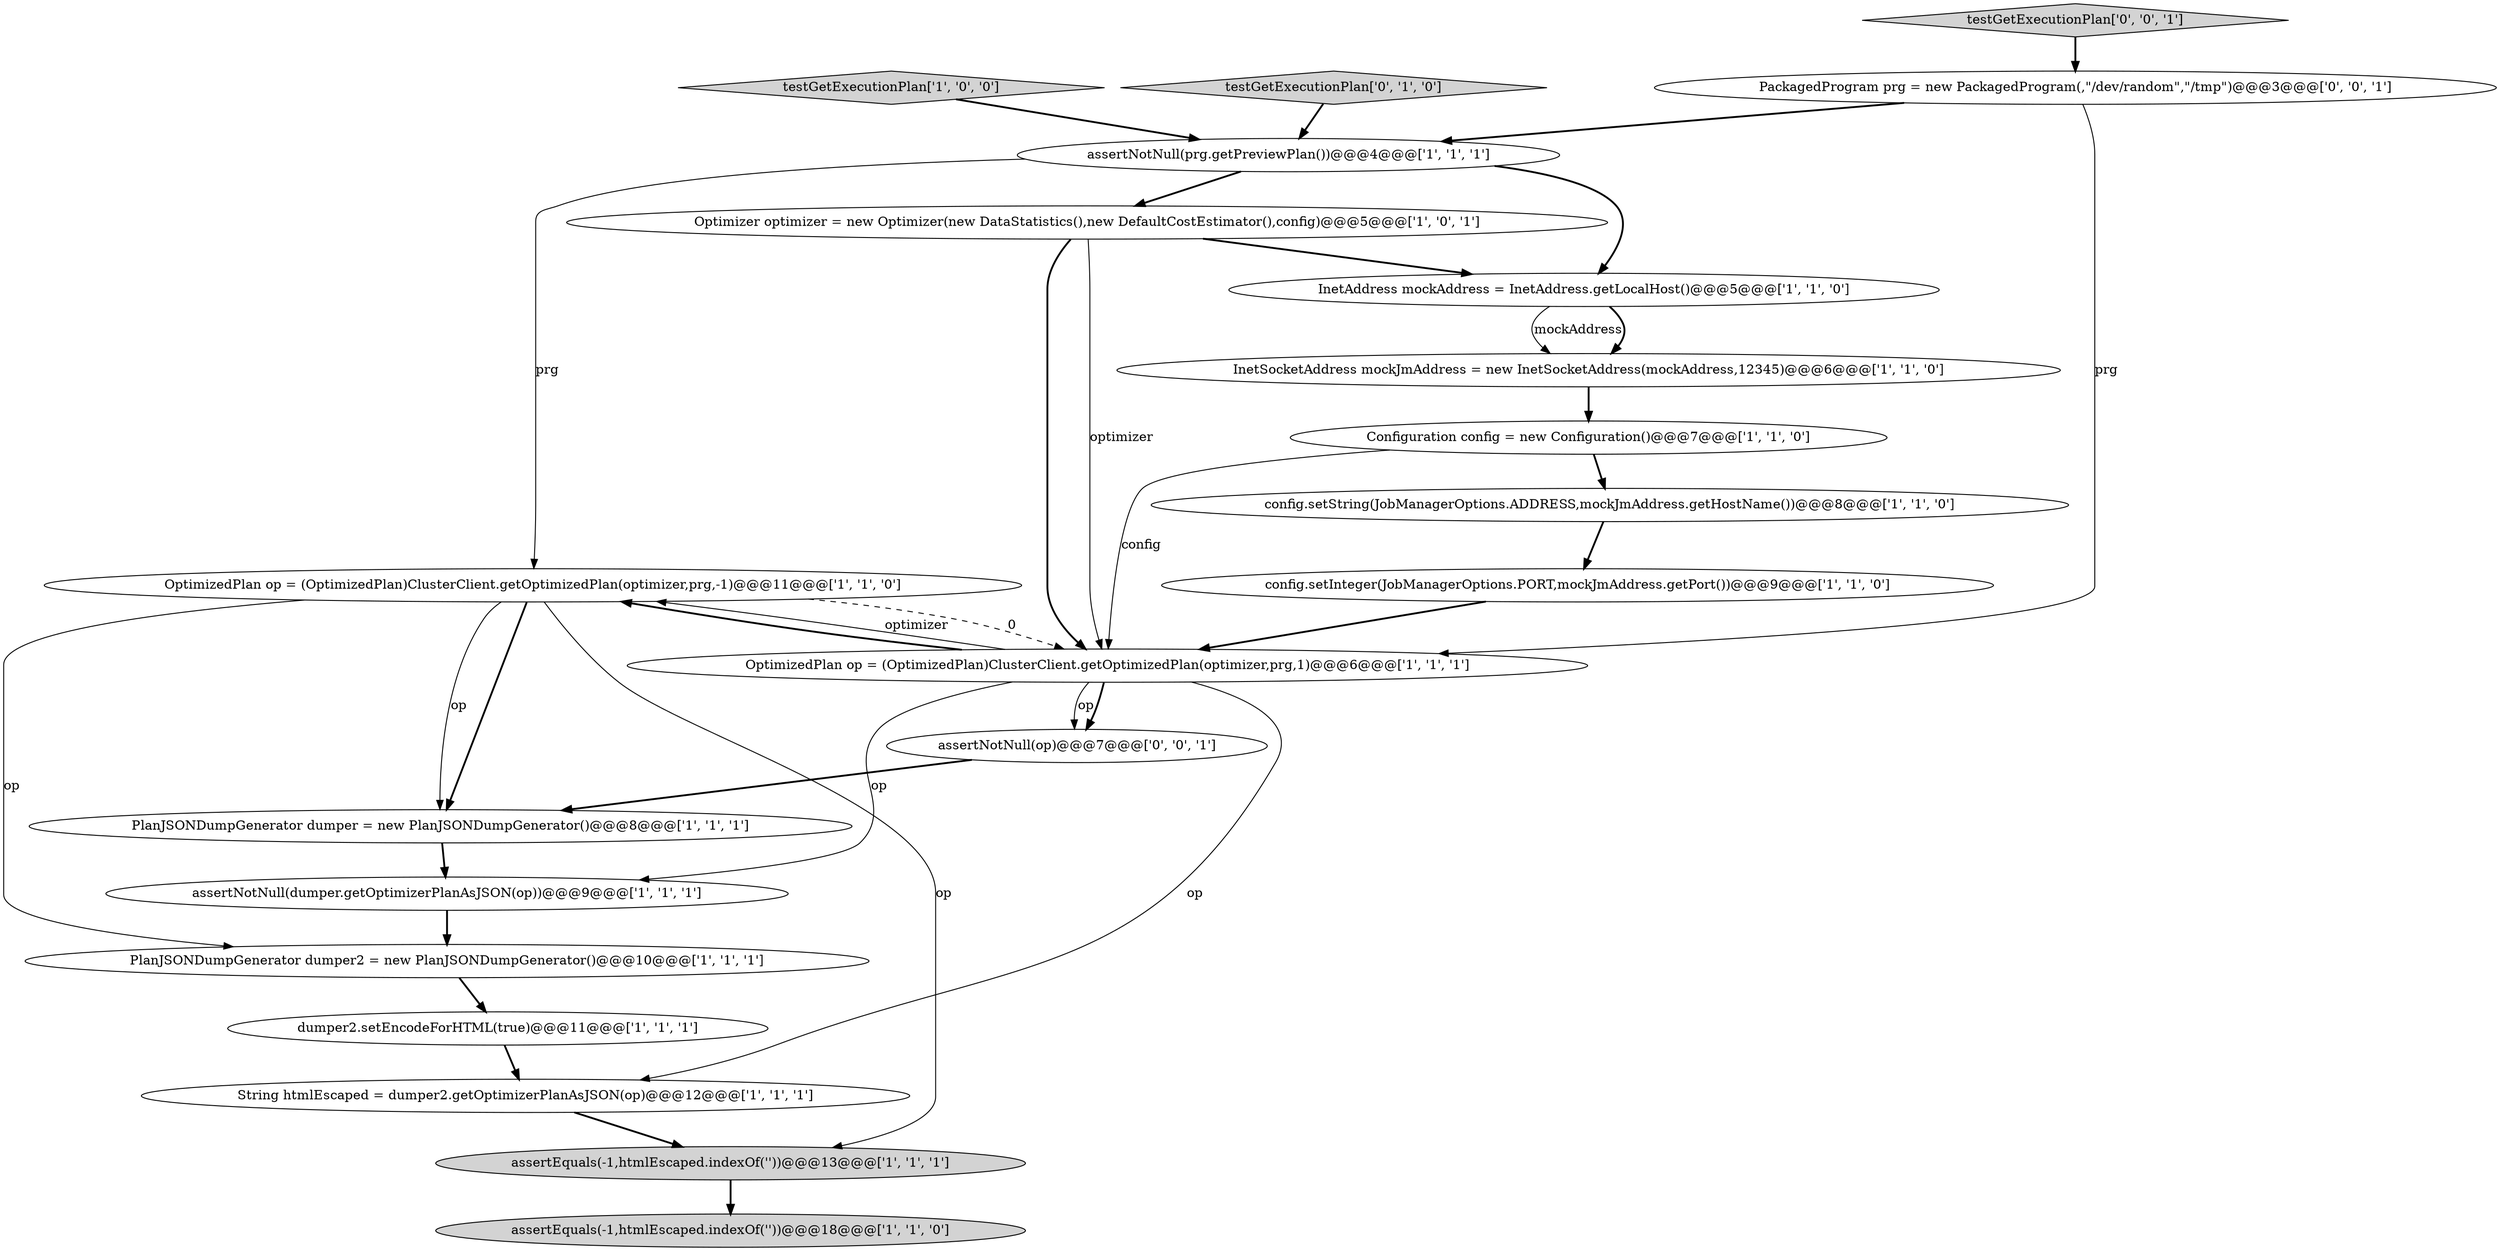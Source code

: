 digraph {
20 [style = filled, label = "assertNotNull(op)@@@7@@@['0', '0', '1']", fillcolor = white, shape = ellipse image = "AAA0AAABBB3BBB"];
6 [style = filled, label = "assertNotNull(prg.getPreviewPlan())@@@4@@@['1', '1', '1']", fillcolor = white, shape = ellipse image = "AAA0AAABBB1BBB"];
11 [style = filled, label = "Configuration config = new Configuration()@@@7@@@['1', '1', '0']", fillcolor = white, shape = ellipse image = "AAA0AAABBB1BBB"];
13 [style = filled, label = "OptimizedPlan op = (OptimizedPlan)ClusterClient.getOptimizedPlan(optimizer,prg,1)@@@6@@@['1', '1', '1']", fillcolor = white, shape = ellipse image = "AAA0AAABBB1BBB"];
14 [style = filled, label = "assertNotNull(dumper.getOptimizerPlanAsJSON(op))@@@9@@@['1', '1', '1']", fillcolor = white, shape = ellipse image = "AAA0AAABBB1BBB"];
4 [style = filled, label = "PlanJSONDumpGenerator dumper2 = new PlanJSONDumpGenerator()@@@10@@@['1', '1', '1']", fillcolor = white, shape = ellipse image = "AAA0AAABBB1BBB"];
17 [style = filled, label = "testGetExecutionPlan['0', '1', '0']", fillcolor = lightgray, shape = diamond image = "AAA0AAABBB2BBB"];
15 [style = filled, label = "config.setString(JobManagerOptions.ADDRESS,mockJmAddress.getHostName())@@@8@@@['1', '1', '0']", fillcolor = white, shape = ellipse image = "AAA0AAABBB1BBB"];
12 [style = filled, label = "dumper2.setEncodeForHTML(true)@@@11@@@['1', '1', '1']", fillcolor = white, shape = ellipse image = "AAA0AAABBB1BBB"];
0 [style = filled, label = "assertEquals(-1,htmlEscaped.indexOf('\'))@@@18@@@['1', '1', '0']", fillcolor = lightgray, shape = ellipse image = "AAA0AAABBB1BBB"];
2 [style = filled, label = "assertEquals(-1,htmlEscaped.indexOf('\'))@@@13@@@['1', '1', '1']", fillcolor = lightgray, shape = ellipse image = "AAA0AAABBB1BBB"];
8 [style = filled, label = "InetAddress mockAddress = InetAddress.getLocalHost()@@@5@@@['1', '1', '0']", fillcolor = white, shape = ellipse image = "AAA0AAABBB1BBB"];
16 [style = filled, label = "testGetExecutionPlan['1', '0', '0']", fillcolor = lightgray, shape = diamond image = "AAA0AAABBB1BBB"];
5 [style = filled, label = "PlanJSONDumpGenerator dumper = new PlanJSONDumpGenerator()@@@8@@@['1', '1', '1']", fillcolor = white, shape = ellipse image = "AAA0AAABBB1BBB"];
19 [style = filled, label = "testGetExecutionPlan['0', '0', '1']", fillcolor = lightgray, shape = diamond image = "AAA0AAABBB3BBB"];
18 [style = filled, label = "PackagedProgram prg = new PackagedProgram(,\"/dev/random\",\"/tmp\")@@@3@@@['0', '0', '1']", fillcolor = white, shape = ellipse image = "AAA0AAABBB3BBB"];
3 [style = filled, label = "String htmlEscaped = dumper2.getOptimizerPlanAsJSON(op)@@@12@@@['1', '1', '1']", fillcolor = white, shape = ellipse image = "AAA0AAABBB1BBB"];
9 [style = filled, label = "InetSocketAddress mockJmAddress = new InetSocketAddress(mockAddress,12345)@@@6@@@['1', '1', '0']", fillcolor = white, shape = ellipse image = "AAA0AAABBB1BBB"];
1 [style = filled, label = "config.setInteger(JobManagerOptions.PORT,mockJmAddress.getPort())@@@9@@@['1', '1', '0']", fillcolor = white, shape = ellipse image = "AAA0AAABBB1BBB"];
7 [style = filled, label = "Optimizer optimizer = new Optimizer(new DataStatistics(),new DefaultCostEstimator(),config)@@@5@@@['1', '0', '1']", fillcolor = white, shape = ellipse image = "AAA0AAABBB1BBB"];
10 [style = filled, label = "OptimizedPlan op = (OptimizedPlan)ClusterClient.getOptimizedPlan(optimizer,prg,-1)@@@11@@@['1', '1', '0']", fillcolor = white, shape = ellipse image = "AAA0AAABBB1BBB"];
7->13 [style = bold, label=""];
7->13 [style = solid, label="optimizer"];
13->10 [style = bold, label=""];
19->18 [style = bold, label=""];
9->11 [style = bold, label=""];
13->14 [style = solid, label="op"];
17->6 [style = bold, label=""];
13->10 [style = solid, label="optimizer"];
16->6 [style = bold, label=""];
11->13 [style = solid, label="config"];
5->14 [style = bold, label=""];
10->13 [style = dashed, label="0"];
7->8 [style = bold, label=""];
1->13 [style = bold, label=""];
10->5 [style = solid, label="op"];
11->15 [style = bold, label=""];
18->13 [style = solid, label="prg"];
20->5 [style = bold, label=""];
2->0 [style = bold, label=""];
10->5 [style = bold, label=""];
10->2 [style = solid, label="op"];
3->2 [style = bold, label=""];
8->9 [style = solid, label="mockAddress"];
18->6 [style = bold, label=""];
15->1 [style = bold, label=""];
6->8 [style = bold, label=""];
8->9 [style = bold, label=""];
6->10 [style = solid, label="prg"];
4->12 [style = bold, label=""];
12->3 [style = bold, label=""];
13->3 [style = solid, label="op"];
6->7 [style = bold, label=""];
13->20 [style = solid, label="op"];
10->4 [style = solid, label="op"];
14->4 [style = bold, label=""];
13->20 [style = bold, label=""];
}
